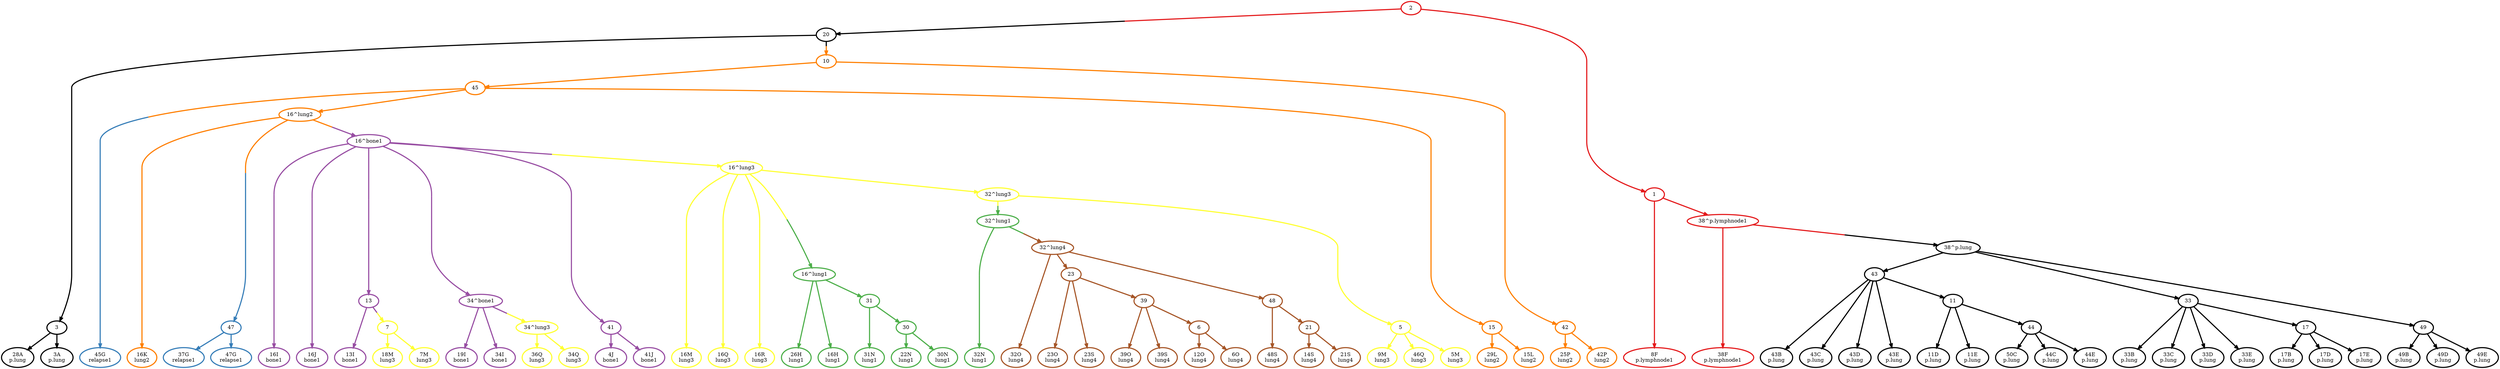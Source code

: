digraph T {
	{
		rank=same
		0 [penwidth=3,colorscheme=set19,color=0,label="28A\np.lung"]
		1 [penwidth=3,colorscheme=set19,color=0,label="3A\np.lung"]
		2 [penwidth=3,colorscheme=set19,color=0,label="43B\np.lung"]
		3 [penwidth=3,colorscheme=set19,color=0,label="43C\np.lung"]
		4 [penwidth=3,colorscheme=set19,color=0,label="43D\np.lung"]
		5 [penwidth=3,colorscheme=set19,color=0,label="43E\np.lung"]
		6 [penwidth=3,colorscheme=set19,color=0,label="11D\np.lung"]
		7 [penwidth=3,colorscheme=set19,color=0,label="11E\np.lung"]
		8 [penwidth=3,colorscheme=set19,color=0,label="33B\np.lung"]
		9 [penwidth=3,colorscheme=set19,color=0,label="33C\np.lung"]
		10 [penwidth=3,colorscheme=set19,color=0,label="33D\np.lung"]
		11 [penwidth=3,colorscheme=set19,color=0,label="33E\np.lung"]
		12 [penwidth=3,colorscheme=set19,color=0,label="50C\np.lung"]
		13 [penwidth=3,colorscheme=set19,color=0,label="44C\np.lung"]
		14 [penwidth=3,colorscheme=set19,color=0,label="44E\np.lung"]
		15 [penwidth=3,colorscheme=set19,color=0,label="17B\np.lung"]
		16 [penwidth=3,colorscheme=set19,color=0,label="17D\np.lung"]
		17 [penwidth=3,colorscheme=set19,color=0,label="17E\np.lung"]
		18 [penwidth=3,colorscheme=set19,color=0,label="49B\np.lung"]
		19 [penwidth=3,colorscheme=set19,color=0,label="49D\np.lung"]
		20 [penwidth=3,colorscheme=set19,color=0,label="49E\np.lung"]
		21 [penwidth=3,colorscheme=set19,color=1,label="8F\np.lymphnode1"]
		22 [penwidth=3,colorscheme=set19,color=1,label="38F\np.lymphnode1"]
		23 [penwidth=3,colorscheme=set19,color=2,label="37G\nrelapse1"]
		24 [penwidth=3,colorscheme=set19,color=2,label="47G\nrelapse1"]
		25 [penwidth=3,colorscheme=set19,color=3,label="32N\nlung1"]
		26 [penwidth=3,colorscheme=set19,color=3,label="26H\nlung1"]
		27 [penwidth=3,colorscheme=set19,color=3,label="16H\nlung1"]
		28 [penwidth=3,colorscheme=set19,color=3,label="31N\nlung1"]
		29 [penwidth=3,colorscheme=set19,color=3,label="22N\nlung1"]
		30 [penwidth=3,colorscheme=set19,color=3,label="30N\nlung1"]
		31 [penwidth=3,colorscheme=set19,color=4,label="13I\nbone1"]
		32 [penwidth=3,colorscheme=set19,color=4,label="16I\nbone1"]
		33 [penwidth=3,colorscheme=set19,color=4,label="16J\nbone1"]
		34 [penwidth=3,colorscheme=set19,color=4,label="19I\nbone1"]
		35 [penwidth=3,colorscheme=set19,color=4,label="34I\nbone1"]
		36 [penwidth=3,colorscheme=set19,color=4,label="4J\nbone1"]
		37 [penwidth=3,colorscheme=set19,color=4,label="41J\nbone1"]
		38 [penwidth=3,colorscheme=set19,color=2,label="45G\nrelapse1"]
		39 [penwidth=3,colorscheme=set19,color=5,label="16K\nlung2"]
		40 [penwidth=3,colorscheme=set19,color=5,label="29L\nlung2"]
		41 [penwidth=3,colorscheme=set19,color=5,label="15L\nlung2"]
		42 [penwidth=3,colorscheme=set19,color=5,label="25P\nlung2"]
		43 [penwidth=3,colorscheme=set19,color=5,label="42P\nlung2"]
		44 [penwidth=3,colorscheme=set19,color=6,label="9M\nlung3"]
		45 [penwidth=3,colorscheme=set19,color=6,label="46Q\nlung3"]
		46 [penwidth=3,colorscheme=set19,color=6,label="5M\nlung3"]
		47 [penwidth=3,colorscheme=set19,color=6,label="18M\nlung3"]
		48 [penwidth=3,colorscheme=set19,color=6,label="7M\nlung3"]
		49 [penwidth=3,colorscheme=set19,color=6,label="16M\nlung3"]
		50 [penwidth=3,colorscheme=set19,color=6,label="16Q\nlung3"]
		51 [penwidth=3,colorscheme=set19,color=6,label="16R\nlung3"]
		52 [penwidth=3,colorscheme=set19,color=6,label="36Q\nlung3"]
		53 [penwidth=3,colorscheme=set19,color=6,label="34Q\nlung3"]
		54 [penwidth=3,colorscheme=set19,color=7,label="32O\nlung4"]
		55 [penwidth=3,colorscheme=set19,color=7,label="39O\nlung4"]
		56 [penwidth=3,colorscheme=set19,color=7,label="39S\nlung4"]
		57 [penwidth=3,colorscheme=set19,color=7,label="12O\nlung4"]
		58 [penwidth=3,colorscheme=set19,color=7,label="6O\nlung4"]
		59 [penwidth=3,colorscheme=set19,color=7,label="48S\nlung4"]
		60 [penwidth=3,colorscheme=set19,color=7,label="14S\nlung4"]
		61 [penwidth=3,colorscheme=set19,color=7,label="21S\nlung4"]
		62 [penwidth=3,colorscheme=set19,color=7,label="23O\nlung4"]
		63 [penwidth=3,colorscheme=set19,color=7,label="23S\nlung4"]
	}
	64 [penwidth=3,colorscheme=set19,color=0,label="20"]
	65 [penwidth=3,colorscheme=set19,color=0,label="3"]
	66 [penwidth=3,colorscheme=set19,color=0,label="43"]
	67 [penwidth=3,colorscheme=set19,color=0,label="11"]
	68 [penwidth=3,colorscheme=set19,color=0,label="44"]
	69 [penwidth=3,colorscheme=set19,color=0,label="38^p.lung"]
	70 [penwidth=3,colorscheme=set19,color=0,label="33"]
	71 [penwidth=3,colorscheme=set19,color=0,label="49"]
	72 [penwidth=3,colorscheme=set19,color=0,label="17"]
	73 [penwidth=3,colorscheme=set19,color=5,label="10"]
	74 [penwidth=3,colorscheme=set19,color=1,label="38^p.lymphnode1"]
	75 [penwidth=3,colorscheme=set19,color=1,label="2"]
	76 [penwidth=3,colorscheme=set19,color=1,label="1"]
	77 [penwidth=3,colorscheme=set19,color=2,label="47"]
	78 [penwidth=3,colorscheme=set19,color=3,label="32^lung1"]
	79 [penwidth=3,colorscheme=set19,color=3,label="16^lung1"]
	80 [penwidth=3,colorscheme=set19,color=3,label="31"]
	81 [penwidth=3,colorscheme=set19,color=3,label="30"]
	82 [penwidth=3,colorscheme=set19,color=7,label="32^lung4"]
	83 [penwidth=3,colorscheme=set19,color=4,label="13"]
	84 [penwidth=3,colorscheme=set19,color=4,label="16^bone1"]
	85 [penwidth=3,colorscheme=set19,color=4,label="34^bone1"]
	86 [penwidth=3,colorscheme=set19,color=4,label="41"]
	87 [penwidth=3,colorscheme=set19,color=6,label="16^lung3"]
	88 [penwidth=3,colorscheme=set19,color=6,label="34^lung3"]
	89 [penwidth=3,colorscheme=set19,color=6,label="7"]
	90 [penwidth=3,colorscheme=set19,color=5,label="16^lung2"]
	91 [penwidth=3,colorscheme=set19,color=5,label="45"]
	92 [penwidth=3,colorscheme=set19,color=5,label="42"]
	93 [penwidth=3,colorscheme=set19,color=5,label="15"]
	94 [penwidth=3,colorscheme=set19,color=6,label="32^lung3"]
	95 [penwidth=3,colorscheme=set19,color=6,label="5"]
	96 [penwidth=3,colorscheme=set19,color=7,label="23"]
	97 [penwidth=3,colorscheme=set19,color=7,label="48"]
	98 [penwidth=3,colorscheme=set19,color=7,label="39"]
	99 [penwidth=3,colorscheme=set19,color=7,label="6"]
	100 [penwidth=3,colorscheme=set19,color=7,label="21"]
	64 -> 65 [penwidth=3,colorscheme=set19,color="0;0.5:0"]
	64 -> 73 [penwidth=3,colorscheme=set19,color="0;0.5:5"]
	65 -> 0 [penwidth=3,colorscheme=set19,color="0;0.5:0"]
	65 -> 1 [penwidth=3,colorscheme=set19,color="0;0.5:0"]
	66 -> 67 [penwidth=3,colorscheme=set19,color="0;0.5:0"]
	66 -> 2 [penwidth=3,colorscheme=set19,color="0;0.5:0"]
	66 -> 3 [penwidth=3,colorscheme=set19,color="0;0.5:0"]
	66 -> 4 [penwidth=3,colorscheme=set19,color="0;0.5:0"]
	66 -> 5 [penwidth=3,colorscheme=set19,color="0;0.5:0"]
	67 -> 68 [penwidth=3,colorscheme=set19,color="0;0.5:0"]
	67 -> 6 [penwidth=3,colorscheme=set19,color="0;0.5:0"]
	67 -> 7 [penwidth=3,colorscheme=set19,color="0;0.5:0"]
	68 -> 12 [penwidth=3,colorscheme=set19,color="0;0.5:0"]
	68 -> 13 [penwidth=3,colorscheme=set19,color="0;0.5:0"]
	68 -> 14 [penwidth=3,colorscheme=set19,color="0;0.5:0"]
	69 -> 70 [penwidth=3,colorscheme=set19,color="0;0.5:0"]
	69 -> 66 [penwidth=3,colorscheme=set19,color="0;0.5:0"]
	69 -> 71 [penwidth=3,colorscheme=set19,color="0;0.5:0"]
	70 -> 72 [penwidth=3,colorscheme=set19,color="0;0.5:0"]
	70 -> 8 [penwidth=3,colorscheme=set19,color="0;0.5:0"]
	70 -> 9 [penwidth=3,colorscheme=set19,color="0;0.5:0"]
	70 -> 10 [penwidth=3,colorscheme=set19,color="0;0.5:0"]
	70 -> 11 [penwidth=3,colorscheme=set19,color="0;0.5:0"]
	71 -> 18 [penwidth=3,colorscheme=set19,color="0;0.5:0"]
	71 -> 19 [penwidth=3,colorscheme=set19,color="0;0.5:0"]
	71 -> 20 [penwidth=3,colorscheme=set19,color="0;0.5:0"]
	72 -> 15 [penwidth=3,colorscheme=set19,color="0;0.5:0"]
	72 -> 16 [penwidth=3,colorscheme=set19,color="0;0.5:0"]
	72 -> 17 [penwidth=3,colorscheme=set19,color="0;0.5:0"]
	73 -> 92 [penwidth=3,colorscheme=set19,color="5;0.5:5"]
	73 -> 91 [penwidth=3,colorscheme=set19,color="5;0.5:5"]
	74 -> 69 [penwidth=3,colorscheme=set19,color="1;0.5:0"]
	74 -> 22 [penwidth=3,colorscheme=set19,color="1;0.5:1"]
	75 -> 64 [penwidth=3,colorscheme=set19,color="1;0.5:0"]
	75 -> 76 [penwidth=3,colorscheme=set19,color="1;0.5:1"]
	76 -> 74 [penwidth=3,colorscheme=set19,color="1;0.5:1"]
	76 -> 21 [penwidth=3,colorscheme=set19,color="1;0.5:1"]
	77 -> 23 [penwidth=3,colorscheme=set19,color="2;0.5:2"]
	77 -> 24 [penwidth=3,colorscheme=set19,color="2;0.5:2"]
	78 -> 25 [penwidth=3,colorscheme=set19,color="3;0.5:3"]
	78 -> 82 [penwidth=3,colorscheme=set19,color="3;0.5:7"]
	79 -> 80 [penwidth=3,colorscheme=set19,color="3;0.5:3"]
	79 -> 26 [penwidth=3,colorscheme=set19,color="3;0.5:3"]
	79 -> 27 [penwidth=3,colorscheme=set19,color="3;0.5:3"]
	80 -> 81 [penwidth=3,colorscheme=set19,color="3;0.5:3"]
	80 -> 28 [penwidth=3,colorscheme=set19,color="3;0.5:3"]
	81 -> 29 [penwidth=3,colorscheme=set19,color="3;0.5:3"]
	81 -> 30 [penwidth=3,colorscheme=set19,color="3;0.5:3"]
	82 -> 96 [penwidth=3,colorscheme=set19,color="7;0.5:7"]
	82 -> 97 [penwidth=3,colorscheme=set19,color="7;0.5:7"]
	82 -> 54 [penwidth=3,colorscheme=set19,color="7;0.5:7"]
	83 -> 31 [penwidth=3,colorscheme=set19,color="4;0.5:4"]
	83 -> 89 [penwidth=3,colorscheme=set19,color="4;0.5:6"]
	84 -> 83 [penwidth=3,colorscheme=set19,color="4;0.5:4"]
	84 -> 85 [penwidth=3,colorscheme=set19,color="4;0.5:4"]
	84 -> 86 [penwidth=3,colorscheme=set19,color="4;0.5:4"]
	84 -> 32 [penwidth=3,colorscheme=set19,color="4;0.5:4"]
	84 -> 33 [penwidth=3,colorscheme=set19,color="4;0.5:4"]
	84 -> 87 [penwidth=3,colorscheme=set19,color="4;0.5:6"]
	85 -> 34 [penwidth=3,colorscheme=set19,color="4;0.5:4"]
	85 -> 35 [penwidth=3,colorscheme=set19,color="4;0.5:4"]
	85 -> 88 [penwidth=3,colorscheme=set19,color="4;0.5:6"]
	86 -> 36 [penwidth=3,colorscheme=set19,color="4;0.5:4"]
	86 -> 37 [penwidth=3,colorscheme=set19,color="4;0.5:4"]
	87 -> 79 [penwidth=3,colorscheme=set19,color="6;0.5:3"]
	87 -> 94 [penwidth=3,colorscheme=set19,color="6;0.5:6"]
	87 -> 49 [penwidth=3,colorscheme=set19,color="6;0.5:6"]
	87 -> 50 [penwidth=3,colorscheme=set19,color="6;0.5:6"]
	87 -> 51 [penwidth=3,colorscheme=set19,color="6;0.5:6"]
	88 -> 52 [penwidth=3,colorscheme=set19,color="6;0.5:6"]
	88 -> 53 [penwidth=3,colorscheme=set19,color="6;0.5:6"]
	89 -> 47 [penwidth=3,colorscheme=set19,color="6;0.5:6"]
	89 -> 48 [penwidth=3,colorscheme=set19,color="6;0.5:6"]
	90 -> 77 [penwidth=3,colorscheme=set19,color="5;0.5:2"]
	90 -> 84 [penwidth=3,colorscheme=set19,color="5;0.5:4"]
	90 -> 39 [penwidth=3,colorscheme=set19,color="5;0.5:5"]
	91 -> 38 [penwidth=3,colorscheme=set19,color="5;0.5:2"]
	91 -> 93 [penwidth=3,colorscheme=set19,color="5;0.5:5"]
	91 -> 90 [penwidth=3,colorscheme=set19,color="5;0.5:5"]
	92 -> 42 [penwidth=3,colorscheme=set19,color="5;0.5:5"]
	92 -> 43 [penwidth=3,colorscheme=set19,color="5;0.5:5"]
	93 -> 40 [penwidth=3,colorscheme=set19,color="5;0.5:5"]
	93 -> 41 [penwidth=3,colorscheme=set19,color="5;0.5:5"]
	94 -> 78 [penwidth=3,colorscheme=set19,color="6;0.5:3"]
	94 -> 95 [penwidth=3,colorscheme=set19,color="6;0.5:6"]
	95 -> 44 [penwidth=3,colorscheme=set19,color="6;0.5:6"]
	95 -> 45 [penwidth=3,colorscheme=set19,color="6;0.5:6"]
	95 -> 46 [penwidth=3,colorscheme=set19,color="6;0.5:6"]
	96 -> 98 [penwidth=3,colorscheme=set19,color="7;0.5:7"]
	96 -> 62 [penwidth=3,colorscheme=set19,color="7;0.5:7"]
	96 -> 63 [penwidth=3,colorscheme=set19,color="7;0.5:7"]
	97 -> 100 [penwidth=3,colorscheme=set19,color="7;0.5:7"]
	97 -> 59 [penwidth=3,colorscheme=set19,color="7;0.5:7"]
	98 -> 99 [penwidth=3,colorscheme=set19,color="7;0.5:7"]
	98 -> 55 [penwidth=3,colorscheme=set19,color="7;0.5:7"]
	98 -> 56 [penwidth=3,colorscheme=set19,color="7;0.5:7"]
	99 -> 57 [penwidth=3,colorscheme=set19,color="7;0.5:7"]
	99 -> 58 [penwidth=3,colorscheme=set19,color="7;0.5:7"]
	100 -> 60 [penwidth=3,colorscheme=set19,color="7;0.5:7"]
	100 -> 61 [penwidth=3,colorscheme=set19,color="7;0.5:7"]
}
